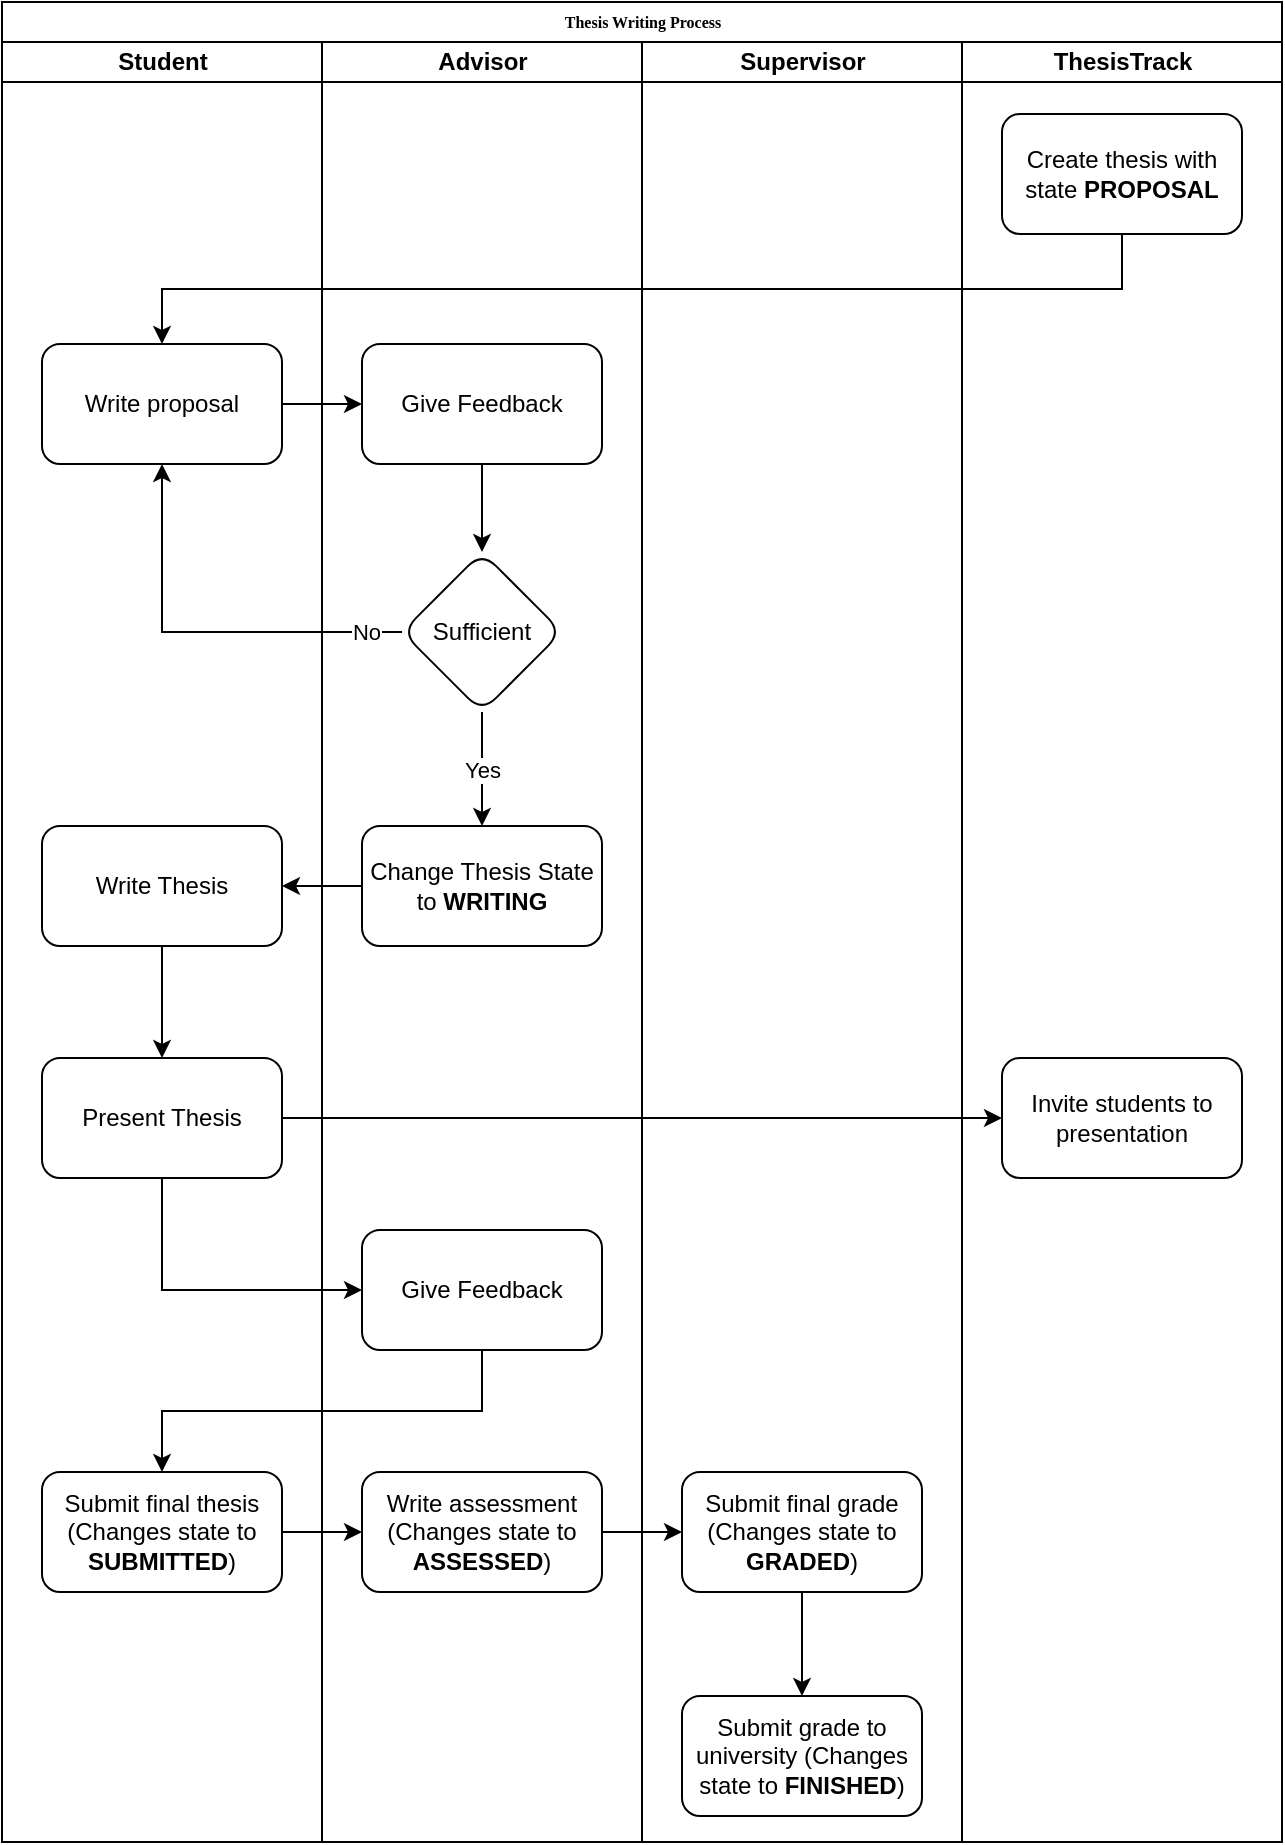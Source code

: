 <mxfile version="24.7.17">
  <diagram name="Page-1" id="74e2e168-ea6b-b213-b513-2b3c1d86103e">
    <mxGraphModel dx="1825" dy="843" grid="1" gridSize="10" guides="1" tooltips="1" connect="1" arrows="1" fold="1" page="1" pageScale="1" pageWidth="1100" pageHeight="850" background="none" math="0" shadow="0">
      <root>
        <mxCell id="0" />
        <mxCell id="1" parent="0" />
        <mxCell id="77e6c97f196da883-1" value="Thesis Writing Process" style="swimlane;html=1;childLayout=stackLayout;startSize=20;rounded=0;shadow=0;labelBackgroundColor=none;strokeWidth=1;fontFamily=Verdana;fontSize=8;align=center;" parent="1" vertex="1">
          <mxGeometry x="70" y="40" width="640" height="920" as="geometry" />
        </mxCell>
        <mxCell id="77e6c97f196da883-2" value="Student" style="swimlane;html=1;startSize=20;" parent="77e6c97f196da883-1" vertex="1">
          <mxGeometry y="20" width="160" height="900" as="geometry" />
        </mxCell>
        <mxCell id="FH-egheK_HizLAxa6WL1-76" value="Write proposal" style="whiteSpace=wrap;html=1;rounded=1;" parent="77e6c97f196da883-2" vertex="1">
          <mxGeometry x="20" y="151" width="120" height="60" as="geometry" />
        </mxCell>
        <mxCell id="FH-egheK_HizLAxa6WL1-89" value="" style="edgeStyle=orthogonalEdgeStyle;rounded=0;orthogonalLoop=1;jettySize=auto;html=1;" parent="77e6c97f196da883-2" source="FH-egheK_HizLAxa6WL1-86" target="FH-egheK_HizLAxa6WL1-88" edge="1">
          <mxGeometry relative="1" as="geometry" />
        </mxCell>
        <mxCell id="FH-egheK_HizLAxa6WL1-86" value="Write Thesis" style="whiteSpace=wrap;html=1;rounded=1;" parent="77e6c97f196da883-2" vertex="1">
          <mxGeometry x="20" y="392" width="120" height="60" as="geometry" />
        </mxCell>
        <mxCell id="FH-egheK_HizLAxa6WL1-88" value="Present Thesis" style="whiteSpace=wrap;html=1;rounded=1;" parent="77e6c97f196da883-2" vertex="1">
          <mxGeometry x="20" y="508" width="120" height="60" as="geometry" />
        </mxCell>
        <mxCell id="FH-egheK_HizLAxa6WL1-95" value="Submit final thesis (Changes state to &lt;b&gt;SUBMITTED&lt;/b&gt;)" style="whiteSpace=wrap;html=1;rounded=1;" parent="77e6c97f196da883-2" vertex="1">
          <mxGeometry x="20" y="715" width="120" height="60" as="geometry" />
        </mxCell>
        <mxCell id="77e6c97f196da883-3" value="Advisor" style="swimlane;html=1;startSize=20;" parent="77e6c97f196da883-1" vertex="1">
          <mxGeometry x="160" y="20" width="160" height="900" as="geometry" />
        </mxCell>
        <mxCell id="FH-egheK_HizLAxa6WL1-81" value="" style="edgeStyle=orthogonalEdgeStyle;rounded=0;orthogonalLoop=1;jettySize=auto;html=1;" parent="77e6c97f196da883-3" source="FH-egheK_HizLAxa6WL1-78" target="FH-egheK_HizLAxa6WL1-80" edge="1">
          <mxGeometry relative="1" as="geometry" />
        </mxCell>
        <mxCell id="FH-egheK_HizLAxa6WL1-78" value="Give Feedback" style="whiteSpace=wrap;html=1;rounded=1;" parent="77e6c97f196da883-3" vertex="1">
          <mxGeometry x="20" y="151" width="120" height="60" as="geometry" />
        </mxCell>
        <mxCell id="FH-egheK_HizLAxa6WL1-85" value="Yes" style="edgeStyle=orthogonalEdgeStyle;rounded=0;orthogonalLoop=1;jettySize=auto;html=1;" parent="77e6c97f196da883-3" source="FH-egheK_HizLAxa6WL1-80" target="FH-egheK_HizLAxa6WL1-84" edge="1">
          <mxGeometry relative="1" as="geometry" />
        </mxCell>
        <mxCell id="FH-egheK_HizLAxa6WL1-80" value="Sufficient" style="rhombus;whiteSpace=wrap;html=1;rounded=1;" parent="77e6c97f196da883-3" vertex="1">
          <mxGeometry x="40" y="255" width="80" height="80" as="geometry" />
        </mxCell>
        <mxCell id="FH-egheK_HizLAxa6WL1-84" value="Change Thesis State to &lt;b&gt;WRITING&lt;/b&gt;" style="whiteSpace=wrap;html=1;rounded=1;" parent="77e6c97f196da883-3" vertex="1">
          <mxGeometry x="20" y="392" width="120" height="60" as="geometry" />
        </mxCell>
        <mxCell id="FH-egheK_HizLAxa6WL1-92" value="Give Feedback" style="whiteSpace=wrap;html=1;rounded=1;" parent="77e6c97f196da883-3" vertex="1">
          <mxGeometry x="20" y="594" width="120" height="60" as="geometry" />
        </mxCell>
        <mxCell id="FH-egheK_HizLAxa6WL1-100" value="Write assessment (Changes state to &lt;b&gt;ASSESSED&lt;/b&gt;)" style="whiteSpace=wrap;html=1;rounded=1;" parent="77e6c97f196da883-3" vertex="1">
          <mxGeometry x="20" y="715" width="120" height="60" as="geometry" />
        </mxCell>
        <mxCell id="77e6c97f196da883-4" value="Supervisor" style="swimlane;html=1;startSize=20;" parent="77e6c97f196da883-1" vertex="1">
          <mxGeometry x="320" y="20" width="160" height="900" as="geometry" />
        </mxCell>
        <mxCell id="FH-egheK_HizLAxa6WL1-105" value="" style="edgeStyle=orthogonalEdgeStyle;rounded=0;orthogonalLoop=1;jettySize=auto;html=1;entryX=0.5;entryY=0;entryDx=0;entryDy=0;" parent="77e6c97f196da883-4" source="FH-egheK_HizLAxa6WL1-102" target="FH-egheK_HizLAxa6WL1-104" edge="1">
          <mxGeometry relative="1" as="geometry">
            <mxPoint x="80" y="819" as="targetPoint" />
          </mxGeometry>
        </mxCell>
        <mxCell id="FH-egheK_HizLAxa6WL1-102" value="Submit final grade&lt;div&gt;(Changes state to &lt;b&gt;GRADED&lt;/b&gt;)&lt;/div&gt;" style="whiteSpace=wrap;html=1;rounded=1;" parent="77e6c97f196da883-4" vertex="1">
          <mxGeometry x="20" y="715" width="120" height="60" as="geometry" />
        </mxCell>
        <mxCell id="FH-egheK_HizLAxa6WL1-104" value="Submit grade to university (Changes state to &lt;b&gt;FINISHED&lt;/b&gt;)" style="whiteSpace=wrap;html=1;rounded=1;" parent="77e6c97f196da883-4" vertex="1">
          <mxGeometry x="20" y="827" width="120" height="60" as="geometry" />
        </mxCell>
        <mxCell id="77e6c97f196da883-5" value="ThesisTrack" style="swimlane;html=1;startSize=20;" parent="77e6c97f196da883-1" vertex="1">
          <mxGeometry x="480" y="20" width="160" height="900" as="geometry" />
        </mxCell>
        <mxCell id="FH-egheK_HizLAxa6WL1-71" value="Create thesis with state &lt;b&gt;PROPOSAL&lt;/b&gt;" style="whiteSpace=wrap;html=1;rounded=1;" parent="77e6c97f196da883-5" vertex="1">
          <mxGeometry x="20" y="36" width="120" height="60" as="geometry" />
        </mxCell>
        <mxCell id="FH-egheK_HizLAxa6WL1-90" value="Invite students to&lt;div&gt;presentation&lt;/div&gt;" style="whiteSpace=wrap;html=1;rounded=1;" parent="77e6c97f196da883-5" vertex="1">
          <mxGeometry x="20" y="508" width="120" height="60" as="geometry" />
        </mxCell>
        <mxCell id="FH-egheK_HizLAxa6WL1-75" style="edgeStyle=orthogonalEdgeStyle;rounded=0;orthogonalLoop=1;jettySize=auto;html=1;exitX=0.5;exitY=1;exitDx=0;exitDy=0;entryX=0.5;entryY=0;entryDx=0;entryDy=0;" parent="77e6c97f196da883-1" source="FH-egheK_HizLAxa6WL1-71" target="FH-egheK_HizLAxa6WL1-76" edge="1">
          <mxGeometry relative="1" as="geometry">
            <mxPoint x="80" y="202" as="targetPoint" />
          </mxGeometry>
        </mxCell>
        <mxCell id="FH-egheK_HizLAxa6WL1-79" value="" style="edgeStyle=orthogonalEdgeStyle;rounded=0;orthogonalLoop=1;jettySize=auto;html=1;" parent="77e6c97f196da883-1" source="FH-egheK_HizLAxa6WL1-76" target="FH-egheK_HizLAxa6WL1-78" edge="1">
          <mxGeometry relative="1" as="geometry" />
        </mxCell>
        <mxCell id="FH-egheK_HizLAxa6WL1-82" style="edgeStyle=orthogonalEdgeStyle;rounded=0;orthogonalLoop=1;jettySize=auto;html=1;exitX=0;exitY=0.5;exitDx=0;exitDy=0;entryX=0.5;entryY=1;entryDx=0;entryDy=0;" parent="77e6c97f196da883-1" source="FH-egheK_HizLAxa6WL1-80" target="FH-egheK_HizLAxa6WL1-76" edge="1">
          <mxGeometry relative="1" as="geometry" />
        </mxCell>
        <mxCell id="FH-egheK_HizLAxa6WL1-83" value="No" style="edgeLabel;html=1;align=center;verticalAlign=middle;resizable=0;points=[];" parent="FH-egheK_HizLAxa6WL1-82" vertex="1" connectable="0">
          <mxGeometry x="-0.83" relative="1" as="geometry">
            <mxPoint x="-1" as="offset" />
          </mxGeometry>
        </mxCell>
        <mxCell id="FH-egheK_HizLAxa6WL1-87" value="" style="edgeStyle=orthogonalEdgeStyle;rounded=0;orthogonalLoop=1;jettySize=auto;html=1;" parent="77e6c97f196da883-1" source="FH-egheK_HizLAxa6WL1-84" target="FH-egheK_HizLAxa6WL1-86" edge="1">
          <mxGeometry relative="1" as="geometry" />
        </mxCell>
        <mxCell id="FH-egheK_HizLAxa6WL1-91" value="" style="edgeStyle=orthogonalEdgeStyle;rounded=0;orthogonalLoop=1;jettySize=auto;html=1;" parent="77e6c97f196da883-1" source="FH-egheK_HizLAxa6WL1-88" target="FH-egheK_HizLAxa6WL1-90" edge="1">
          <mxGeometry relative="1" as="geometry" />
        </mxCell>
        <mxCell id="FH-egheK_HizLAxa6WL1-94" style="edgeStyle=orthogonalEdgeStyle;rounded=0;orthogonalLoop=1;jettySize=auto;html=1;exitX=0.5;exitY=1;exitDx=0;exitDy=0;entryX=0;entryY=0.5;entryDx=0;entryDy=0;" parent="77e6c97f196da883-1" source="FH-egheK_HizLAxa6WL1-88" target="FH-egheK_HizLAxa6WL1-92" edge="1">
          <mxGeometry relative="1" as="geometry" />
        </mxCell>
        <mxCell id="FH-egheK_HizLAxa6WL1-97" style="edgeStyle=orthogonalEdgeStyle;rounded=0;orthogonalLoop=1;jettySize=auto;html=1;exitX=0.5;exitY=1;exitDx=0;exitDy=0;entryX=0.5;entryY=0;entryDx=0;entryDy=0;" parent="77e6c97f196da883-1" source="FH-egheK_HizLAxa6WL1-92" target="FH-egheK_HizLAxa6WL1-95" edge="1">
          <mxGeometry relative="1" as="geometry" />
        </mxCell>
        <mxCell id="FH-egheK_HizLAxa6WL1-101" value="" style="edgeStyle=orthogonalEdgeStyle;rounded=0;orthogonalLoop=1;jettySize=auto;html=1;" parent="77e6c97f196da883-1" source="FH-egheK_HizLAxa6WL1-95" target="FH-egheK_HizLAxa6WL1-100" edge="1">
          <mxGeometry relative="1" as="geometry" />
        </mxCell>
        <mxCell id="FH-egheK_HizLAxa6WL1-103" value="" style="edgeStyle=orthogonalEdgeStyle;rounded=0;orthogonalLoop=1;jettySize=auto;html=1;" parent="77e6c97f196da883-1" source="FH-egheK_HizLAxa6WL1-100" target="FH-egheK_HizLAxa6WL1-102" edge="1">
          <mxGeometry relative="1" as="geometry" />
        </mxCell>
      </root>
    </mxGraphModel>
  </diagram>
</mxfile>
